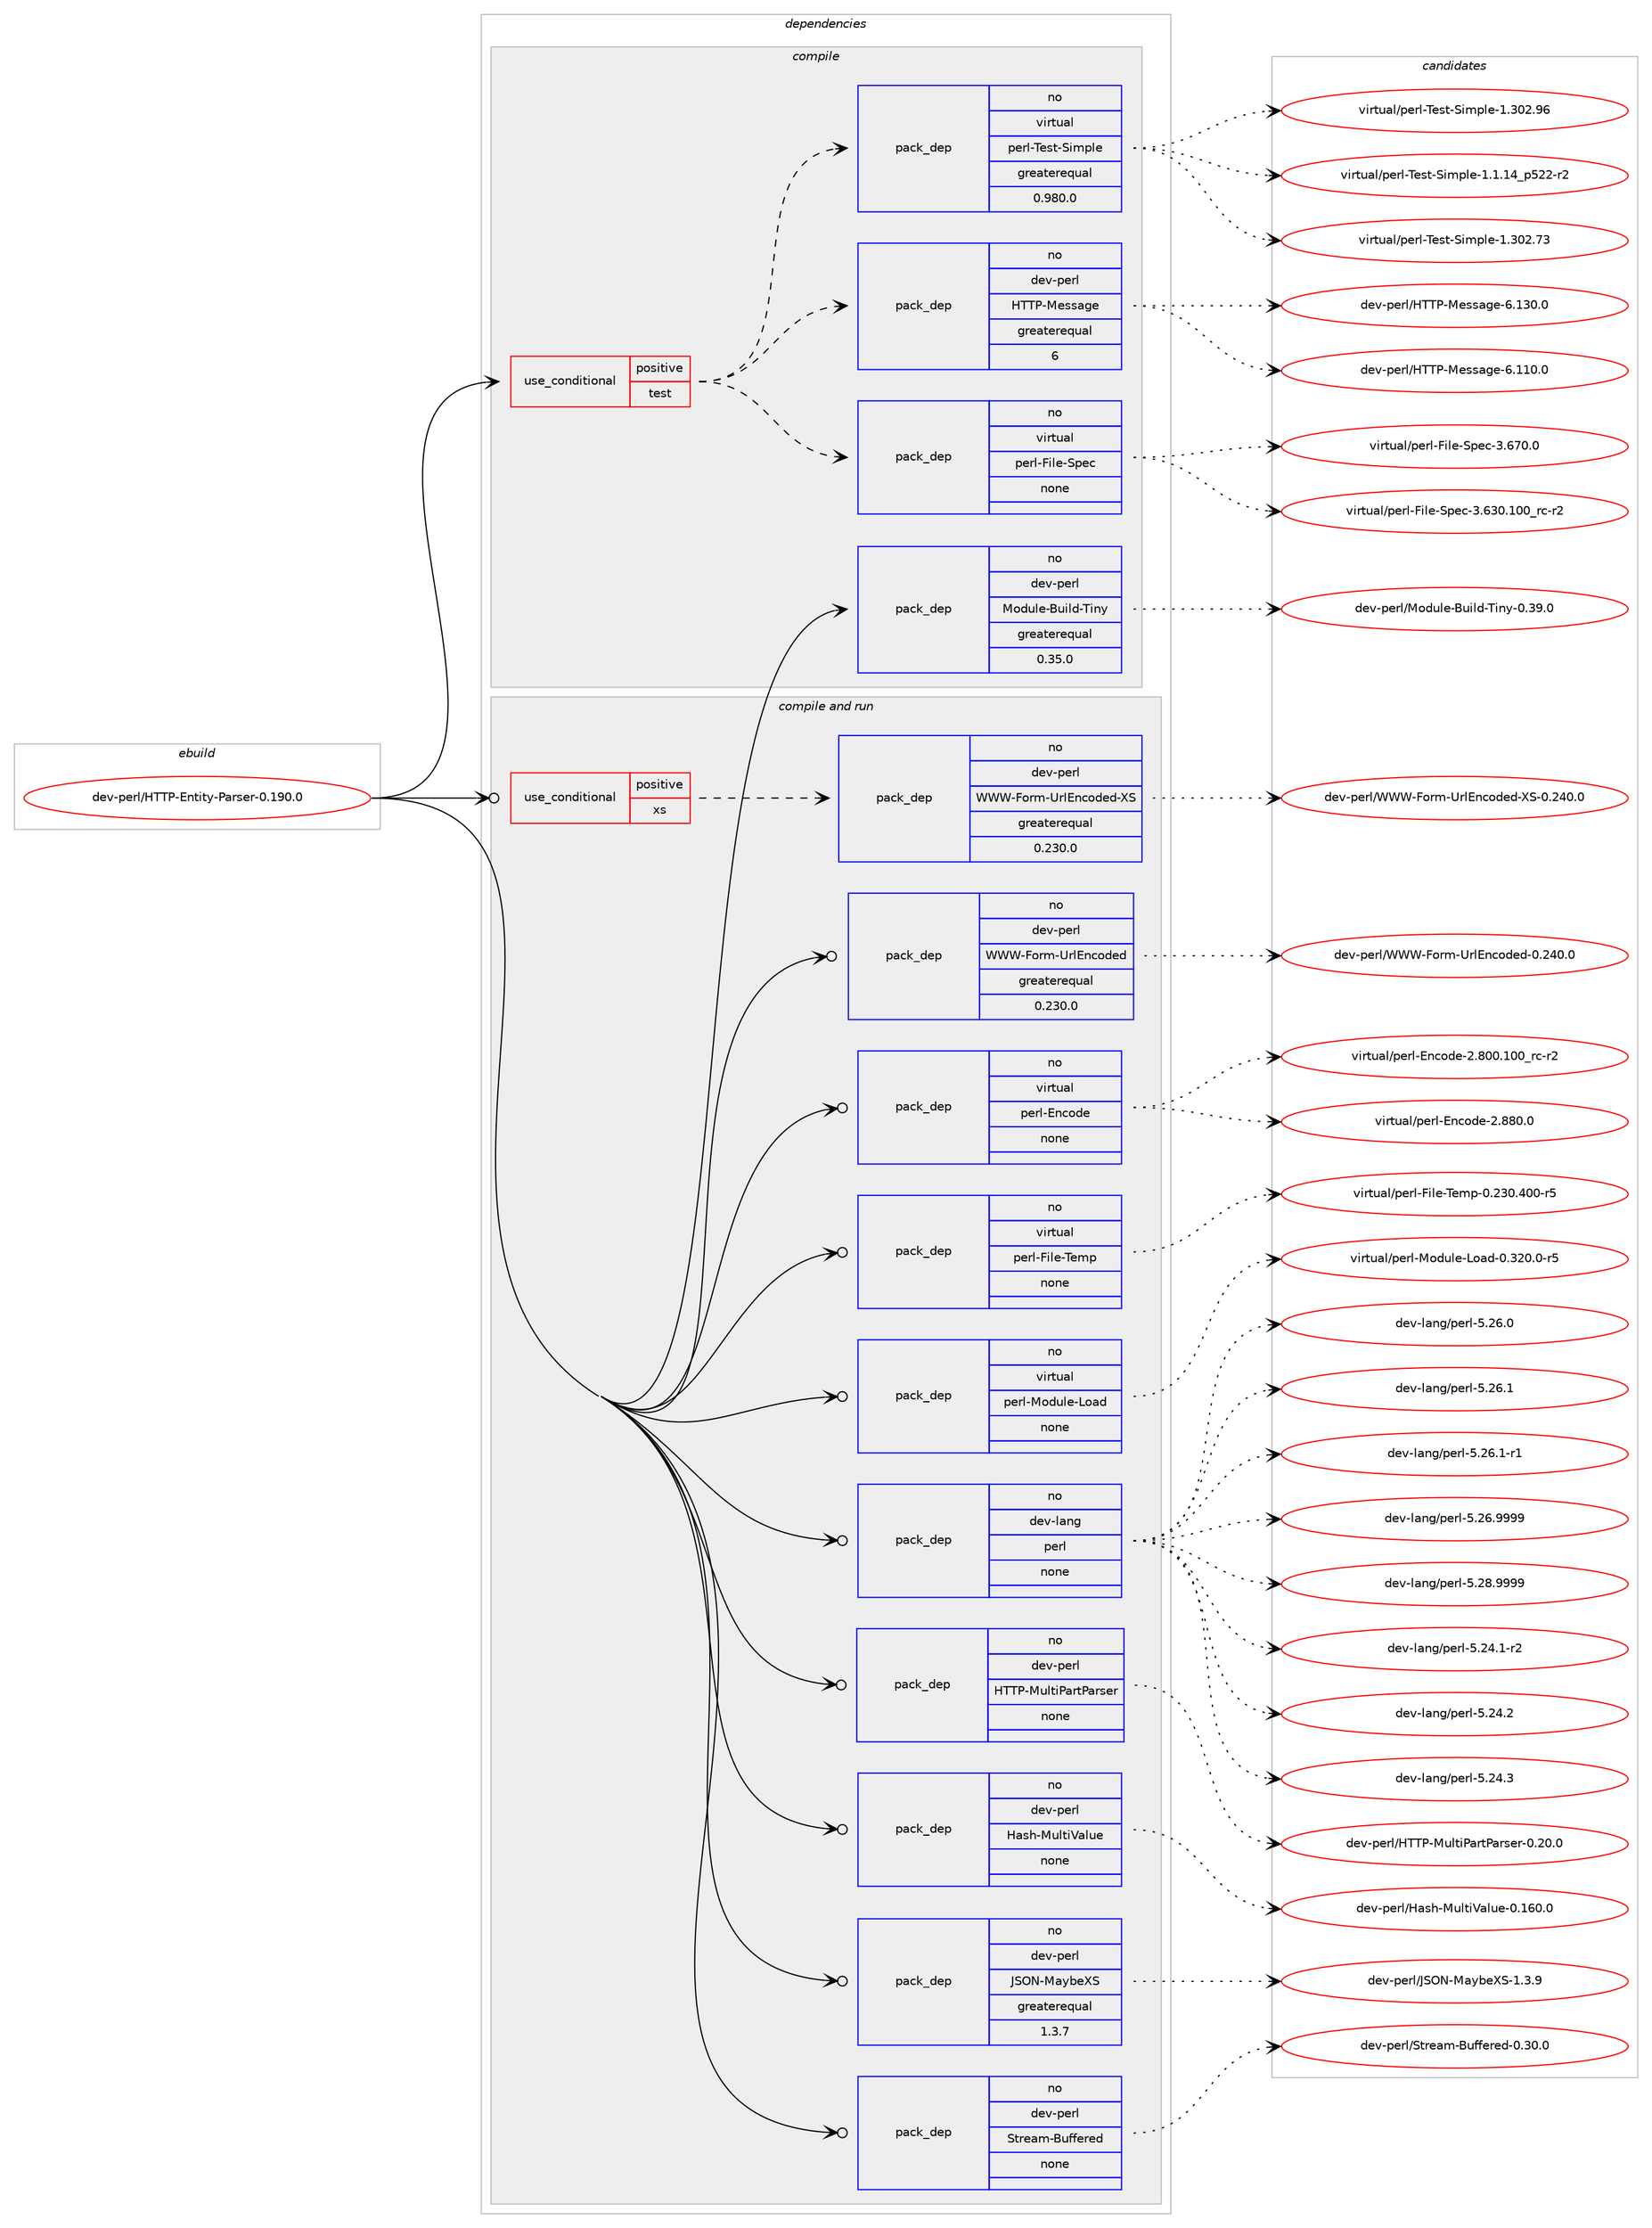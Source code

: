 digraph prolog {

# *************
# Graph options
# *************

newrank=true;
concentrate=true;
compound=true;
graph [rankdir=LR,fontname=Helvetica,fontsize=10,ranksep=1.5];#, ranksep=2.5, nodesep=0.2];
edge  [arrowhead=vee];
node  [fontname=Helvetica,fontsize=10];

# **********
# The ebuild
# **********

subgraph cluster_leftcol {
color=gray;
rank=same;
label=<<i>ebuild</i>>;
id [label="dev-perl/HTTP-Entity-Parser-0.190.0", color=red, width=4, href="../dev-perl/HTTP-Entity-Parser-0.190.0.svg"];
}

# ****************
# The dependencies
# ****************

subgraph cluster_midcol {
color=gray;
label=<<i>dependencies</i>>;
subgraph cluster_compile {
fillcolor="#eeeeee";
style=filled;
label=<<i>compile</i>>;
subgraph cond27355 {
dependency131743 [label=<<TABLE BORDER="0" CELLBORDER="1" CELLSPACING="0" CELLPADDING="4"><TR><TD ROWSPAN="3" CELLPADDING="10">use_conditional</TD></TR><TR><TD>positive</TD></TR><TR><TD>test</TD></TR></TABLE>>, shape=none, color=red];
subgraph pack100715 {
dependency131744 [label=<<TABLE BORDER="0" CELLBORDER="1" CELLSPACING="0" CELLPADDING="4" WIDTH="220"><TR><TD ROWSPAN="6" CELLPADDING="30">pack_dep</TD></TR><TR><TD WIDTH="110">no</TD></TR><TR><TD>virtual</TD></TR><TR><TD>perl-File-Spec</TD></TR><TR><TD>none</TD></TR><TR><TD></TD></TR></TABLE>>, shape=none, color=blue];
}
dependency131743:e -> dependency131744:w [weight=20,style="dashed",arrowhead="vee"];
subgraph pack100716 {
dependency131745 [label=<<TABLE BORDER="0" CELLBORDER="1" CELLSPACING="0" CELLPADDING="4" WIDTH="220"><TR><TD ROWSPAN="6" CELLPADDING="30">pack_dep</TD></TR><TR><TD WIDTH="110">no</TD></TR><TR><TD>dev-perl</TD></TR><TR><TD>HTTP-Message</TD></TR><TR><TD>greaterequal</TD></TR><TR><TD>6</TD></TR></TABLE>>, shape=none, color=blue];
}
dependency131743:e -> dependency131745:w [weight=20,style="dashed",arrowhead="vee"];
subgraph pack100717 {
dependency131746 [label=<<TABLE BORDER="0" CELLBORDER="1" CELLSPACING="0" CELLPADDING="4" WIDTH="220"><TR><TD ROWSPAN="6" CELLPADDING="30">pack_dep</TD></TR><TR><TD WIDTH="110">no</TD></TR><TR><TD>virtual</TD></TR><TR><TD>perl-Test-Simple</TD></TR><TR><TD>greaterequal</TD></TR><TR><TD>0.980.0</TD></TR></TABLE>>, shape=none, color=blue];
}
dependency131743:e -> dependency131746:w [weight=20,style="dashed",arrowhead="vee"];
}
id:e -> dependency131743:w [weight=20,style="solid",arrowhead="vee"];
subgraph pack100718 {
dependency131747 [label=<<TABLE BORDER="0" CELLBORDER="1" CELLSPACING="0" CELLPADDING="4" WIDTH="220"><TR><TD ROWSPAN="6" CELLPADDING="30">pack_dep</TD></TR><TR><TD WIDTH="110">no</TD></TR><TR><TD>dev-perl</TD></TR><TR><TD>Module-Build-Tiny</TD></TR><TR><TD>greaterequal</TD></TR><TR><TD>0.35.0</TD></TR></TABLE>>, shape=none, color=blue];
}
id:e -> dependency131747:w [weight=20,style="solid",arrowhead="vee"];
}
subgraph cluster_compileandrun {
fillcolor="#eeeeee";
style=filled;
label=<<i>compile and run</i>>;
subgraph cond27356 {
dependency131748 [label=<<TABLE BORDER="0" CELLBORDER="1" CELLSPACING="0" CELLPADDING="4"><TR><TD ROWSPAN="3" CELLPADDING="10">use_conditional</TD></TR><TR><TD>positive</TD></TR><TR><TD>xs</TD></TR></TABLE>>, shape=none, color=red];
subgraph pack100719 {
dependency131749 [label=<<TABLE BORDER="0" CELLBORDER="1" CELLSPACING="0" CELLPADDING="4" WIDTH="220"><TR><TD ROWSPAN="6" CELLPADDING="30">pack_dep</TD></TR><TR><TD WIDTH="110">no</TD></TR><TR><TD>dev-perl</TD></TR><TR><TD>WWW-Form-UrlEncoded-XS</TD></TR><TR><TD>greaterequal</TD></TR><TR><TD>0.230.0</TD></TR></TABLE>>, shape=none, color=blue];
}
dependency131748:e -> dependency131749:w [weight=20,style="dashed",arrowhead="vee"];
}
id:e -> dependency131748:w [weight=20,style="solid",arrowhead="odotvee"];
subgraph pack100720 {
dependency131750 [label=<<TABLE BORDER="0" CELLBORDER="1" CELLSPACING="0" CELLPADDING="4" WIDTH="220"><TR><TD ROWSPAN="6" CELLPADDING="30">pack_dep</TD></TR><TR><TD WIDTH="110">no</TD></TR><TR><TD>dev-lang</TD></TR><TR><TD>perl</TD></TR><TR><TD>none</TD></TR><TR><TD></TD></TR></TABLE>>, shape=none, color=blue];
}
id:e -> dependency131750:w [weight=20,style="solid",arrowhead="odotvee"];
subgraph pack100721 {
dependency131751 [label=<<TABLE BORDER="0" CELLBORDER="1" CELLSPACING="0" CELLPADDING="4" WIDTH="220"><TR><TD ROWSPAN="6" CELLPADDING="30">pack_dep</TD></TR><TR><TD WIDTH="110">no</TD></TR><TR><TD>dev-perl</TD></TR><TR><TD>HTTP-MultiPartParser</TD></TR><TR><TD>none</TD></TR><TR><TD></TD></TR></TABLE>>, shape=none, color=blue];
}
id:e -> dependency131751:w [weight=20,style="solid",arrowhead="odotvee"];
subgraph pack100722 {
dependency131752 [label=<<TABLE BORDER="0" CELLBORDER="1" CELLSPACING="0" CELLPADDING="4" WIDTH="220"><TR><TD ROWSPAN="6" CELLPADDING="30">pack_dep</TD></TR><TR><TD WIDTH="110">no</TD></TR><TR><TD>dev-perl</TD></TR><TR><TD>Hash-MultiValue</TD></TR><TR><TD>none</TD></TR><TR><TD></TD></TR></TABLE>>, shape=none, color=blue];
}
id:e -> dependency131752:w [weight=20,style="solid",arrowhead="odotvee"];
subgraph pack100723 {
dependency131753 [label=<<TABLE BORDER="0" CELLBORDER="1" CELLSPACING="0" CELLPADDING="4" WIDTH="220"><TR><TD ROWSPAN="6" CELLPADDING="30">pack_dep</TD></TR><TR><TD WIDTH="110">no</TD></TR><TR><TD>dev-perl</TD></TR><TR><TD>JSON-MaybeXS</TD></TR><TR><TD>greaterequal</TD></TR><TR><TD>1.3.7</TD></TR></TABLE>>, shape=none, color=blue];
}
id:e -> dependency131753:w [weight=20,style="solid",arrowhead="odotvee"];
subgraph pack100724 {
dependency131754 [label=<<TABLE BORDER="0" CELLBORDER="1" CELLSPACING="0" CELLPADDING="4" WIDTH="220"><TR><TD ROWSPAN="6" CELLPADDING="30">pack_dep</TD></TR><TR><TD WIDTH="110">no</TD></TR><TR><TD>dev-perl</TD></TR><TR><TD>Stream-Buffered</TD></TR><TR><TD>none</TD></TR><TR><TD></TD></TR></TABLE>>, shape=none, color=blue];
}
id:e -> dependency131754:w [weight=20,style="solid",arrowhead="odotvee"];
subgraph pack100725 {
dependency131755 [label=<<TABLE BORDER="0" CELLBORDER="1" CELLSPACING="0" CELLPADDING="4" WIDTH="220"><TR><TD ROWSPAN="6" CELLPADDING="30">pack_dep</TD></TR><TR><TD WIDTH="110">no</TD></TR><TR><TD>dev-perl</TD></TR><TR><TD>WWW-Form-UrlEncoded</TD></TR><TR><TD>greaterequal</TD></TR><TR><TD>0.230.0</TD></TR></TABLE>>, shape=none, color=blue];
}
id:e -> dependency131755:w [weight=20,style="solid",arrowhead="odotvee"];
subgraph pack100726 {
dependency131756 [label=<<TABLE BORDER="0" CELLBORDER="1" CELLSPACING="0" CELLPADDING="4" WIDTH="220"><TR><TD ROWSPAN="6" CELLPADDING="30">pack_dep</TD></TR><TR><TD WIDTH="110">no</TD></TR><TR><TD>virtual</TD></TR><TR><TD>perl-Encode</TD></TR><TR><TD>none</TD></TR><TR><TD></TD></TR></TABLE>>, shape=none, color=blue];
}
id:e -> dependency131756:w [weight=20,style="solid",arrowhead="odotvee"];
subgraph pack100727 {
dependency131757 [label=<<TABLE BORDER="0" CELLBORDER="1" CELLSPACING="0" CELLPADDING="4" WIDTH="220"><TR><TD ROWSPAN="6" CELLPADDING="30">pack_dep</TD></TR><TR><TD WIDTH="110">no</TD></TR><TR><TD>virtual</TD></TR><TR><TD>perl-File-Temp</TD></TR><TR><TD>none</TD></TR><TR><TD></TD></TR></TABLE>>, shape=none, color=blue];
}
id:e -> dependency131757:w [weight=20,style="solid",arrowhead="odotvee"];
subgraph pack100728 {
dependency131758 [label=<<TABLE BORDER="0" CELLBORDER="1" CELLSPACING="0" CELLPADDING="4" WIDTH="220"><TR><TD ROWSPAN="6" CELLPADDING="30">pack_dep</TD></TR><TR><TD WIDTH="110">no</TD></TR><TR><TD>virtual</TD></TR><TR><TD>perl-Module-Load</TD></TR><TR><TD>none</TD></TR><TR><TD></TD></TR></TABLE>>, shape=none, color=blue];
}
id:e -> dependency131758:w [weight=20,style="solid",arrowhead="odotvee"];
}
subgraph cluster_run {
fillcolor="#eeeeee";
style=filled;
label=<<i>run</i>>;
}
}

# **************
# The candidates
# **************

subgraph cluster_choices {
rank=same;
color=gray;
label=<<i>candidates</i>>;

subgraph choice100715 {
color=black;
nodesep=1;
choice118105114116117971084711210111410845701051081014583112101994551465451484649484895114994511450 [label="virtual/perl-File-Spec-3.630.100_rc-r2", color=red, width=4,href="../virtual/perl-File-Spec-3.630.100_rc-r2.svg"];
choice118105114116117971084711210111410845701051081014583112101994551465455484648 [label="virtual/perl-File-Spec-3.670.0", color=red, width=4,href="../virtual/perl-File-Spec-3.670.0.svg"];
dependency131744:e -> choice118105114116117971084711210111410845701051081014583112101994551465451484649484895114994511450:w [style=dotted,weight="100"];
dependency131744:e -> choice118105114116117971084711210111410845701051081014583112101994551465455484648:w [style=dotted,weight="100"];
}
subgraph choice100716 {
color=black;
nodesep=1;
choice1001011184511210111410847728484804577101115115971031014554464949484648 [label="dev-perl/HTTP-Message-6.110.0", color=red, width=4,href="../dev-perl/HTTP-Message-6.110.0.svg"];
choice1001011184511210111410847728484804577101115115971031014554464951484648 [label="dev-perl/HTTP-Message-6.130.0", color=red, width=4,href="../dev-perl/HTTP-Message-6.130.0.svg"];
dependency131745:e -> choice1001011184511210111410847728484804577101115115971031014554464949484648:w [style=dotted,weight="100"];
dependency131745:e -> choice1001011184511210111410847728484804577101115115971031014554464951484648:w [style=dotted,weight="100"];
}
subgraph choice100717 {
color=black;
nodesep=1;
choice11810511411611797108471121011141084584101115116458310510911210810145494649464952951125350504511450 [label="virtual/perl-Test-Simple-1.1.14_p522-r2", color=red, width=4,href="../virtual/perl-Test-Simple-1.1.14_p522-r2.svg"];
choice118105114116117971084711210111410845841011151164583105109112108101454946514850465551 [label="virtual/perl-Test-Simple-1.302.73", color=red, width=4,href="../virtual/perl-Test-Simple-1.302.73.svg"];
choice118105114116117971084711210111410845841011151164583105109112108101454946514850465754 [label="virtual/perl-Test-Simple-1.302.96", color=red, width=4,href="../virtual/perl-Test-Simple-1.302.96.svg"];
dependency131746:e -> choice11810511411611797108471121011141084584101115116458310510911210810145494649464952951125350504511450:w [style=dotted,weight="100"];
dependency131746:e -> choice118105114116117971084711210111410845841011151164583105109112108101454946514850465551:w [style=dotted,weight="100"];
dependency131746:e -> choice118105114116117971084711210111410845841011151164583105109112108101454946514850465754:w [style=dotted,weight="100"];
}
subgraph choice100718 {
color=black;
nodesep=1;
choice1001011184511210111410847771111001171081014566117105108100458410511012145484651574648 [label="dev-perl/Module-Build-Tiny-0.39.0", color=red, width=4,href="../dev-perl/Module-Build-Tiny-0.39.0.svg"];
dependency131747:e -> choice1001011184511210111410847771111001171081014566117105108100458410511012145484651574648:w [style=dotted,weight="100"];
}
subgraph choice100719 {
color=black;
nodesep=1;
choice10010111845112101114108478787874570111114109458511410869110991111001011004588834548465052484648 [label="dev-perl/WWW-Form-UrlEncoded-XS-0.240.0", color=red, width=4,href="../dev-perl/WWW-Form-UrlEncoded-XS-0.240.0.svg"];
dependency131749:e -> choice10010111845112101114108478787874570111114109458511410869110991111001011004588834548465052484648:w [style=dotted,weight="100"];
}
subgraph choice100720 {
color=black;
nodesep=1;
choice100101118451089711010347112101114108455346505246494511450 [label="dev-lang/perl-5.24.1-r2", color=red, width=4,href="../dev-lang/perl-5.24.1-r2.svg"];
choice10010111845108971101034711210111410845534650524650 [label="dev-lang/perl-5.24.2", color=red, width=4,href="../dev-lang/perl-5.24.2.svg"];
choice10010111845108971101034711210111410845534650524651 [label="dev-lang/perl-5.24.3", color=red, width=4,href="../dev-lang/perl-5.24.3.svg"];
choice10010111845108971101034711210111410845534650544648 [label="dev-lang/perl-5.26.0", color=red, width=4,href="../dev-lang/perl-5.26.0.svg"];
choice10010111845108971101034711210111410845534650544649 [label="dev-lang/perl-5.26.1", color=red, width=4,href="../dev-lang/perl-5.26.1.svg"];
choice100101118451089711010347112101114108455346505446494511449 [label="dev-lang/perl-5.26.1-r1", color=red, width=4,href="../dev-lang/perl-5.26.1-r1.svg"];
choice10010111845108971101034711210111410845534650544657575757 [label="dev-lang/perl-5.26.9999", color=red, width=4,href="../dev-lang/perl-5.26.9999.svg"];
choice10010111845108971101034711210111410845534650564657575757 [label="dev-lang/perl-5.28.9999", color=red, width=4,href="../dev-lang/perl-5.28.9999.svg"];
dependency131750:e -> choice100101118451089711010347112101114108455346505246494511450:w [style=dotted,weight="100"];
dependency131750:e -> choice10010111845108971101034711210111410845534650524650:w [style=dotted,weight="100"];
dependency131750:e -> choice10010111845108971101034711210111410845534650524651:w [style=dotted,weight="100"];
dependency131750:e -> choice10010111845108971101034711210111410845534650544648:w [style=dotted,weight="100"];
dependency131750:e -> choice10010111845108971101034711210111410845534650544649:w [style=dotted,weight="100"];
dependency131750:e -> choice100101118451089711010347112101114108455346505446494511449:w [style=dotted,weight="100"];
dependency131750:e -> choice10010111845108971101034711210111410845534650544657575757:w [style=dotted,weight="100"];
dependency131750:e -> choice10010111845108971101034711210111410845534650564657575757:w [style=dotted,weight="100"];
}
subgraph choice100721 {
color=black;
nodesep=1;
choice10010111845112101114108477284848045771171081161058097114116809711411510111445484650484648 [label="dev-perl/HTTP-MultiPartParser-0.20.0", color=red, width=4,href="../dev-perl/HTTP-MultiPartParser-0.20.0.svg"];
dependency131751:e -> choice10010111845112101114108477284848045771171081161058097114116809711411510111445484650484648:w [style=dotted,weight="100"];
}
subgraph choice100722 {
color=black;
nodesep=1;
choice10010111845112101114108477297115104457711710811610586971081171014548464954484648 [label="dev-perl/Hash-MultiValue-0.160.0", color=red, width=4,href="../dev-perl/Hash-MultiValue-0.160.0.svg"];
dependency131752:e -> choice10010111845112101114108477297115104457711710811610586971081171014548464954484648:w [style=dotted,weight="100"];
}
subgraph choice100723 {
color=black;
nodesep=1;
choice100101118451121011141084774837978457797121981018883454946514657 [label="dev-perl/JSON-MaybeXS-1.3.9", color=red, width=4,href="../dev-perl/JSON-MaybeXS-1.3.9.svg"];
dependency131753:e -> choice100101118451121011141084774837978457797121981018883454946514657:w [style=dotted,weight="100"];
}
subgraph choice100724 {
color=black;
nodesep=1;
choice10010111845112101114108478311611410197109456611710210210111410110045484651484648 [label="dev-perl/Stream-Buffered-0.30.0", color=red, width=4,href="../dev-perl/Stream-Buffered-0.30.0.svg"];
dependency131754:e -> choice10010111845112101114108478311611410197109456611710210210111410110045484651484648:w [style=dotted,weight="100"];
}
subgraph choice100725 {
color=black;
nodesep=1;
choice10010111845112101114108478787874570111114109458511410869110991111001011004548465052484648 [label="dev-perl/WWW-Form-UrlEncoded-0.240.0", color=red, width=4,href="../dev-perl/WWW-Form-UrlEncoded-0.240.0.svg"];
dependency131755:e -> choice10010111845112101114108478787874570111114109458511410869110991111001011004548465052484648:w [style=dotted,weight="100"];
}
subgraph choice100726 {
color=black;
nodesep=1;
choice11810511411611797108471121011141084569110991111001014550465648484649484895114994511450 [label="virtual/perl-Encode-2.800.100_rc-r2", color=red, width=4,href="../virtual/perl-Encode-2.800.100_rc-r2.svg"];
choice11810511411611797108471121011141084569110991111001014550465656484648 [label="virtual/perl-Encode-2.880.0", color=red, width=4,href="../virtual/perl-Encode-2.880.0.svg"];
dependency131756:e -> choice11810511411611797108471121011141084569110991111001014550465648484649484895114994511450:w [style=dotted,weight="100"];
dependency131756:e -> choice11810511411611797108471121011141084569110991111001014550465656484648:w [style=dotted,weight="100"];
}
subgraph choice100727 {
color=black;
nodesep=1;
choice118105114116117971084711210111410845701051081014584101109112454846505148465248484511453 [label="virtual/perl-File-Temp-0.230.400-r5", color=red, width=4,href="../virtual/perl-File-Temp-0.230.400-r5.svg"];
dependency131757:e -> choice118105114116117971084711210111410845701051081014584101109112454846505148465248484511453:w [style=dotted,weight="100"];
}
subgraph choice100728 {
color=black;
nodesep=1;
choice1181051141161179710847112101114108457711110011710810145761119710045484651504846484511453 [label="virtual/perl-Module-Load-0.320.0-r5", color=red, width=4,href="../virtual/perl-Module-Load-0.320.0-r5.svg"];
dependency131758:e -> choice1181051141161179710847112101114108457711110011710810145761119710045484651504846484511453:w [style=dotted,weight="100"];
}
}

}
